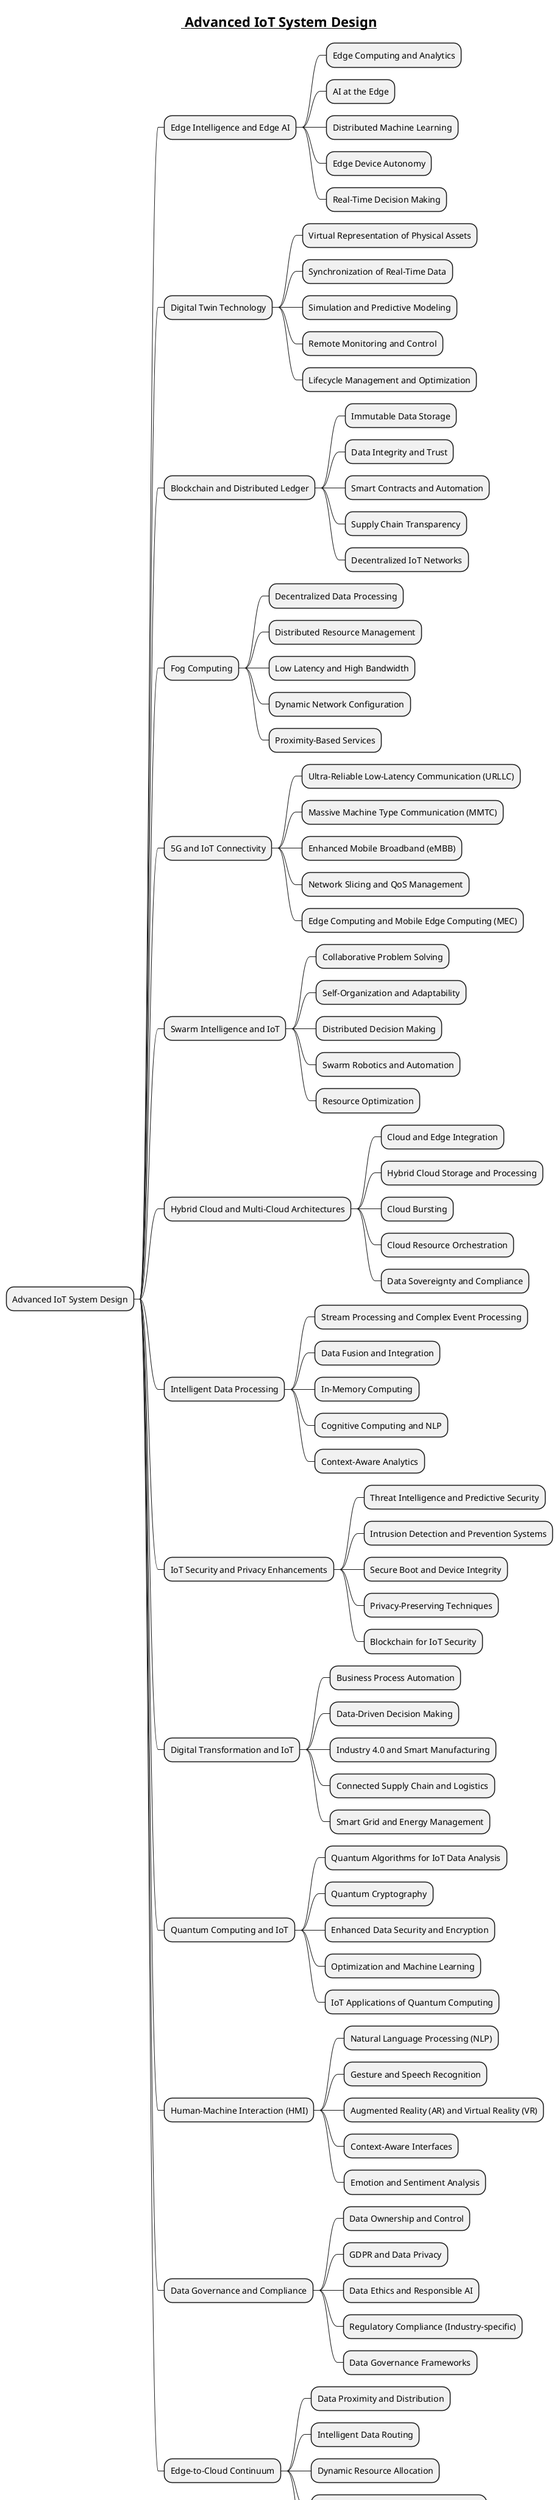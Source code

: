 @startmindmap

title = __ Advanced IoT System Design__
* Advanced IoT System Design
** Edge Intelligence and Edge AI
*** Edge Computing and Analytics
*** AI at the Edge
*** Distributed Machine Learning
*** Edge Device Autonomy
*** Real-Time Decision Making
** Digital Twin Technology
*** Virtual Representation of Physical Assets
*** Synchronization of Real-Time Data
*** Simulation and Predictive Modeling
*** Remote Monitoring and Control
*** Lifecycle Management and Optimization
** Blockchain and Distributed Ledger
*** Immutable Data Storage
*** Data Integrity and Trust
*** Smart Contracts and Automation
*** Supply Chain Transparency
*** Decentralized IoT Networks
** Fog Computing
*** Decentralized Data Processing
*** Distributed Resource Management
*** Low Latency and High Bandwidth
*** Dynamic Network Configuration
*** Proximity-Based Services
** 5G and IoT Connectivity
*** Ultra-Reliable Low-Latency Communication (URLLC)
*** Massive Machine Type Communication (MMTC)
*** Enhanced Mobile Broadband (eMBB)
*** Network Slicing and QoS Management
*** Edge Computing and Mobile Edge Computing (MEC)
** Swarm Intelligence and IoT
*** Collaborative Problem Solving
*** Self-Organization and Adaptability
*** Distributed Decision Making
*** Swarm Robotics and Automation
*** Resource Optimization
** Hybrid Cloud and Multi-Cloud Architectures
*** Cloud and Edge Integration
*** Hybrid Cloud Storage and Processing
*** Cloud Bursting
*** Cloud Resource Orchestration
*** Data Sovereignty and Compliance
** Intelligent Data Processing
*** Stream Processing and Complex Event Processing
*** Data Fusion and Integration
*** In-Memory Computing
*** Cognitive Computing and NLP
*** Context-Aware Analytics
** IoT Security and Privacy Enhancements
*** Threat Intelligence and Predictive Security
*** Intrusion Detection and Prevention Systems
*** Secure Boot and Device Integrity
*** Privacy-Preserving Techniques
*** Blockchain for IoT Security
** Digital Transformation and IoT
*** Business Process Automation
*** Data-Driven Decision Making
*** Industry 4.0 and Smart Manufacturing
*** Connected Supply Chain and Logistics
*** Smart Grid and Energy Management
** Quantum Computing and IoT
*** Quantum Algorithms for IoT Data Analysis
*** Quantum Cryptography
*** Enhanced Data Security and Encryption
*** Optimization and Machine Learning
*** IoT Applications of Quantum Computing
** Human-Machine Interaction (HMI)
*** Natural Language Processing (NLP)
*** Gesture and Speech Recognition
*** Augmented Reality (AR) and Virtual Reality (VR)
*** Context-Aware Interfaces
*** Emotion and Sentiment Analysis
** Data Governance and Compliance
*** Data Ownership and Control
*** GDPR and Data Privacy
*** Data Ethics and Responsible AI
*** Regulatory Compliance (Industry-specific)
*** Data Governance Frameworks
** Edge-to-Cloud Continuum
*** Data Proximity and Distribution
*** Intelligent Data Routing
*** Dynamic Resource Allocation
*** Edge Device Discovery and Management
*** Elastic Scalability

@endmindmap
